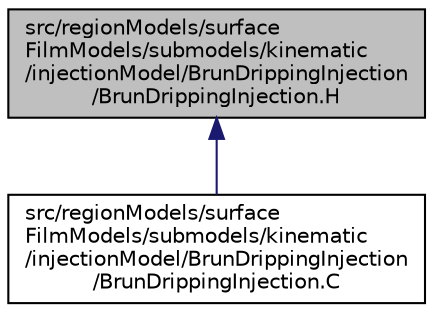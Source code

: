 digraph "src/regionModels/surfaceFilmModels/submodels/kinematic/injectionModel/BrunDrippingInjection/BrunDrippingInjection.H"
{
  bgcolor="transparent";
  edge [fontname="Helvetica",fontsize="10",labelfontname="Helvetica",labelfontsize="10"];
  node [fontname="Helvetica",fontsize="10",shape=record];
  Node349 [label="src/regionModels/surface\lFilmModels/submodels/kinematic\l/injectionModel/BrunDrippingInjection\l/BrunDrippingInjection.H",height=0.2,width=0.4,color="black", fillcolor="grey75", style="filled", fontcolor="black"];
  Node349 -> Node350 [dir="back",color="midnightblue",fontsize="10",style="solid",fontname="Helvetica"];
  Node350 [label="src/regionModels/surface\lFilmModels/submodels/kinematic\l/injectionModel/BrunDrippingInjection\l/BrunDrippingInjection.C",height=0.2,width=0.4,color="black",URL="$a14297.html"];
}
